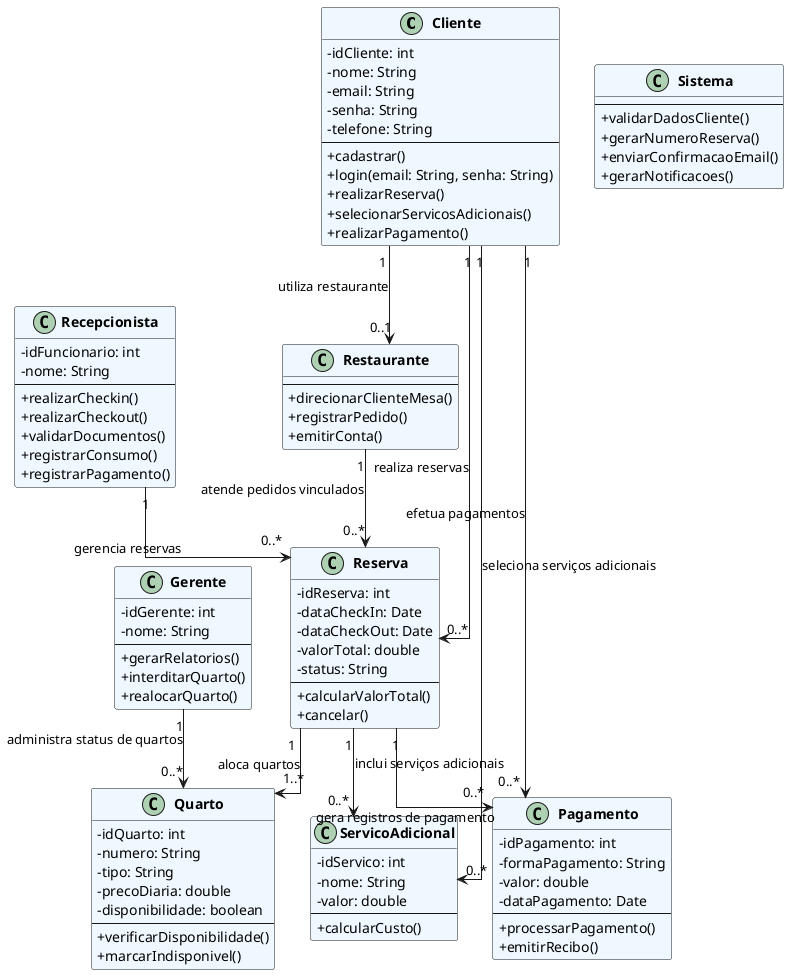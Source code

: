 @startuml
skinparam classAttributeIconSize 0
skinparam classFontStyle bold
skinparam classBackgroundColor #F0F8FF
skinparam linetype ortho

' === Classes principais ===
class Cliente {
    - idCliente: int
    - nome: String
    - email: String
    - senha: String
    - telefone: String
    --
    + cadastrar()
    + login(email: String, senha: String)
    + realizarReserva()
    + selecionarServicosAdicionais()
    + realizarPagamento()
}

class Reserva {
    - idReserva: int
    - dataCheckIn: Date
    - dataCheckOut: Date
    - valorTotal: double
    - status: String
    --
    + calcularValorTotal()
    + cancelar()
}

class Quarto {
    - idQuarto: int
    - numero: String
    - tipo: String
    - precoDiaria: double
    - disponibilidade: boolean
    --
    + verificarDisponibilidade()
    + marcarIndisponivel()
}

class Pagamento {
    - idPagamento: int
    - formaPagamento: String
    - valor: double
    - dataPagamento: Date
    --
    + processarPagamento()
    + emitirRecibo()
}

class ServicoAdicional {
    - idServico: int
    - nome: String
    - valor: double
    --
    + calcularCusto()
}

class Recepcionista {
    - idFuncionario: int
    - nome: String
    --
    + realizarCheckin()
    + realizarCheckout()
    + validarDocumentos()
    + registrarConsumo()
    + registrarPagamento()
}

class Gerente {
    - idGerente: int
    - nome: String
    --
    + gerarRelatorios()
    + interditarQuarto()
    + realocarQuarto()
}

class Restaurante {
    --
    + direcionarClienteMesa()
    + registrarPedido()
    + emitirConta()
}

class Sistema {
    --
    + validarDadosCliente()
    + gerarNumeroReserva()
    + enviarConfirmacaoEmail()
    + gerarNotificacoes()
}

' === Relacionamentos corrigidos e comentados ===

Cliente "1" --> "0..*" Reserva              : "realiza reservas"
Cliente "1" --> "0..*" Pagamento            : "efetua pagamentos"
Cliente "1" --> "0..*" ServicoAdicional     : "seleciona serviços adicionais"
Cliente "1" --> "0..1" Restaurante          : "utiliza restaurante"

Reserva "1" --> "1..*" Quarto               : "aloca quartos"
Reserva "1" --> "0..*" Pagamento            : "gera registros de pagamento"
Reserva "1" --> "0..*" ServicoAdicional     : "inclui serviços adicionais"

Recepcionista "1" --> "0..*" Reserva         : "gerencia reservas"
Gerente       "1" --> "0..*" Quarto          : "administra status de quartos"

Restaurante   "1" --> "0..*" Reserva         : "atende pedidos vinculados"

@enduml
